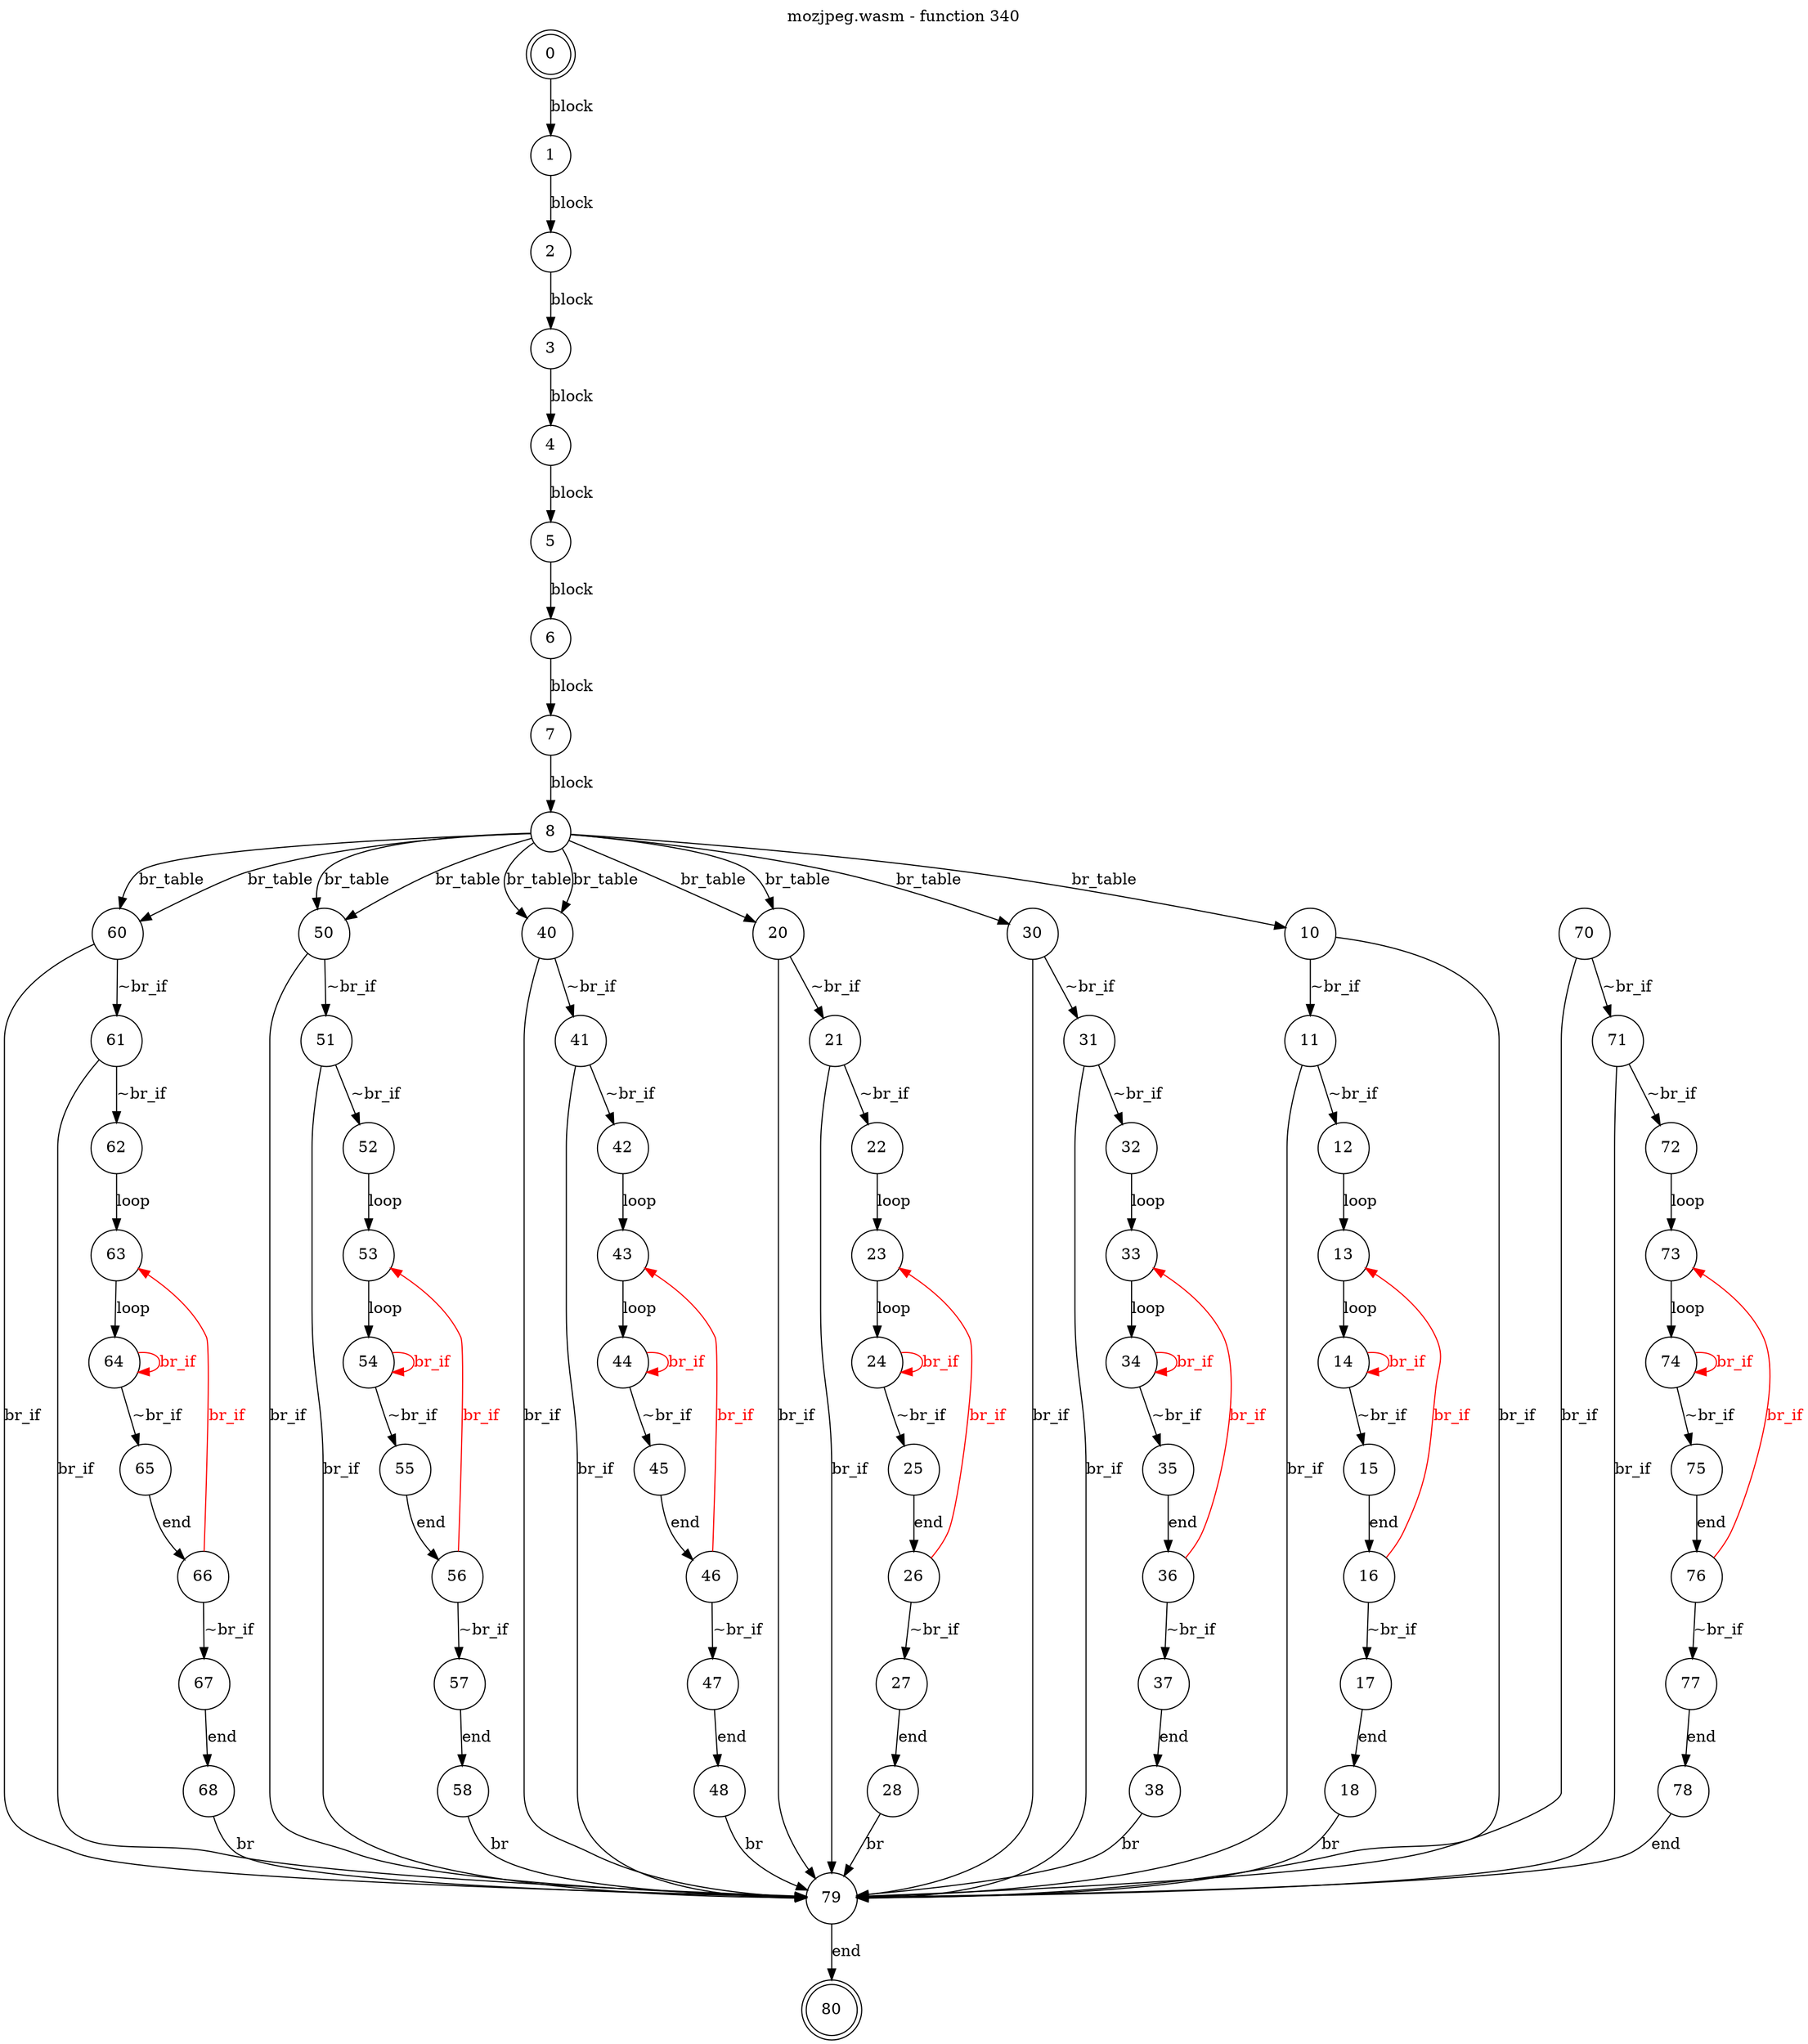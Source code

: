 digraph finite_state_machine {
    label = "mozjpeg.wasm - function 340"
    labelloc =  t
    labelfontsize = 16
    labelfontcolor = black
    labelfontname = "Helvetica"
    node [shape = doublecircle]; 0 80;
    node [shape = circle];
    0 -> 1[label="block"];
    1 -> 2[label="block"];
    2 -> 3[label="block"];
    3 -> 4[label="block"];
    4 -> 5[label="block"];
    5 -> 6[label="block"];
    6 -> 7[label="block"];
    7 -> 8[label="block"];
    8 -> 60[label="br_table"];
    8 -> 50[label="br_table"];
    8 -> 40[label="br_table"];
    8 -> 20[label="br_table"];
    8 -> 60[label="br_table"];
    8 -> 50[label="br_table"];
    8 -> 40[label="br_table"];
    8 -> 30[label="br_table"];
    8 -> 20[label="br_table"];
    8 -> 10[label="br_table"];
    10 -> 11[label="~br_if"];
    10 -> 79[label="br_if"];
    11 -> 12[label="~br_if"];
    11 -> 79[label="br_if"];
    12 -> 13[label="loop"];
    13 -> 14[label="loop"];
    14 -> 15[label="~br_if"];
    14 -> 14[color="red" fontcolor="red" label="br_if"];
    15 -> 16[label="end"];
    16 -> 17[label="~br_if"];
    16 -> 13[color="red" fontcolor="red" label="br_if"];
    17 -> 18[label="end"];
    18 -> 79[label="br"];
    20 -> 21[label="~br_if"];
    20 -> 79[label="br_if"];
    21 -> 22[label="~br_if"];
    21 -> 79[label="br_if"];
    22 -> 23[label="loop"];
    23 -> 24[label="loop"];
    24 -> 25[label="~br_if"];
    24 -> 24[color="red" fontcolor="red" label="br_if"];
    25 -> 26[label="end"];
    26 -> 27[label="~br_if"];
    26 -> 23[color="red" fontcolor="red" label="br_if"];
    27 -> 28[label="end"];
    28 -> 79[label="br"];
    30 -> 31[label="~br_if"];
    30 -> 79[label="br_if"];
    31 -> 32[label="~br_if"];
    31 -> 79[label="br_if"];
    32 -> 33[label="loop"];
    33 -> 34[label="loop"];
    34 -> 35[label="~br_if"];
    34 -> 34[color="red" fontcolor="red" label="br_if"];
    35 -> 36[label="end"];
    36 -> 37[label="~br_if"];
    36 -> 33[color="red" fontcolor="red" label="br_if"];
    37 -> 38[label="end"];
    38 -> 79[label="br"];
    40 -> 41[label="~br_if"];
    40 -> 79[label="br_if"];
    41 -> 42[label="~br_if"];
    41 -> 79[label="br_if"];
    42 -> 43[label="loop"];
    43 -> 44[label="loop"];
    44 -> 45[label="~br_if"];
    44 -> 44[color="red" fontcolor="red" label="br_if"];
    45 -> 46[label="end"];
    46 -> 47[label="~br_if"];
    46 -> 43[color="red" fontcolor="red" label="br_if"];
    47 -> 48[label="end"];
    48 -> 79[label="br"];
    50 -> 51[label="~br_if"];
    50 -> 79[label="br_if"];
    51 -> 52[label="~br_if"];
    51 -> 79[label="br_if"];
    52 -> 53[label="loop"];
    53 -> 54[label="loop"];
    54 -> 55[label="~br_if"];
    54 -> 54[color="red" fontcolor="red" label="br_if"];
    55 -> 56[label="end"];
    56 -> 57[label="~br_if"];
    56 -> 53[color="red" fontcolor="red" label="br_if"];
    57 -> 58[label="end"];
    58 -> 79[label="br"];
    60 -> 61[label="~br_if"];
    60 -> 79[label="br_if"];
    61 -> 62[label="~br_if"];
    61 -> 79[label="br_if"];
    62 -> 63[label="loop"];
    63 -> 64[label="loop"];
    64 -> 65[label="~br_if"];
    64 -> 64[color="red" fontcolor="red" label="br_if"];
    65 -> 66[label="end"];
    66 -> 67[label="~br_if"];
    66 -> 63[color="red" fontcolor="red" label="br_if"];
    67 -> 68[label="end"];
    68 -> 79[label="br"];
    70 -> 71[label="~br_if"];
    70 -> 79[label="br_if"];
    71 -> 72[label="~br_if"];
    71 -> 79[label="br_if"];
    72 -> 73[label="loop"];
    73 -> 74[label="loop"];
    74 -> 75[label="~br_if"];
    74 -> 74[color="red" fontcolor="red" label="br_if"];
    75 -> 76[label="end"];
    76 -> 77[label="~br_if"];
    76 -> 73[color="red" fontcolor="red" label="br_if"];
    77 -> 78[label="end"];
    78 -> 79[label="end"];
    79 -> 80[label="end"];
}
